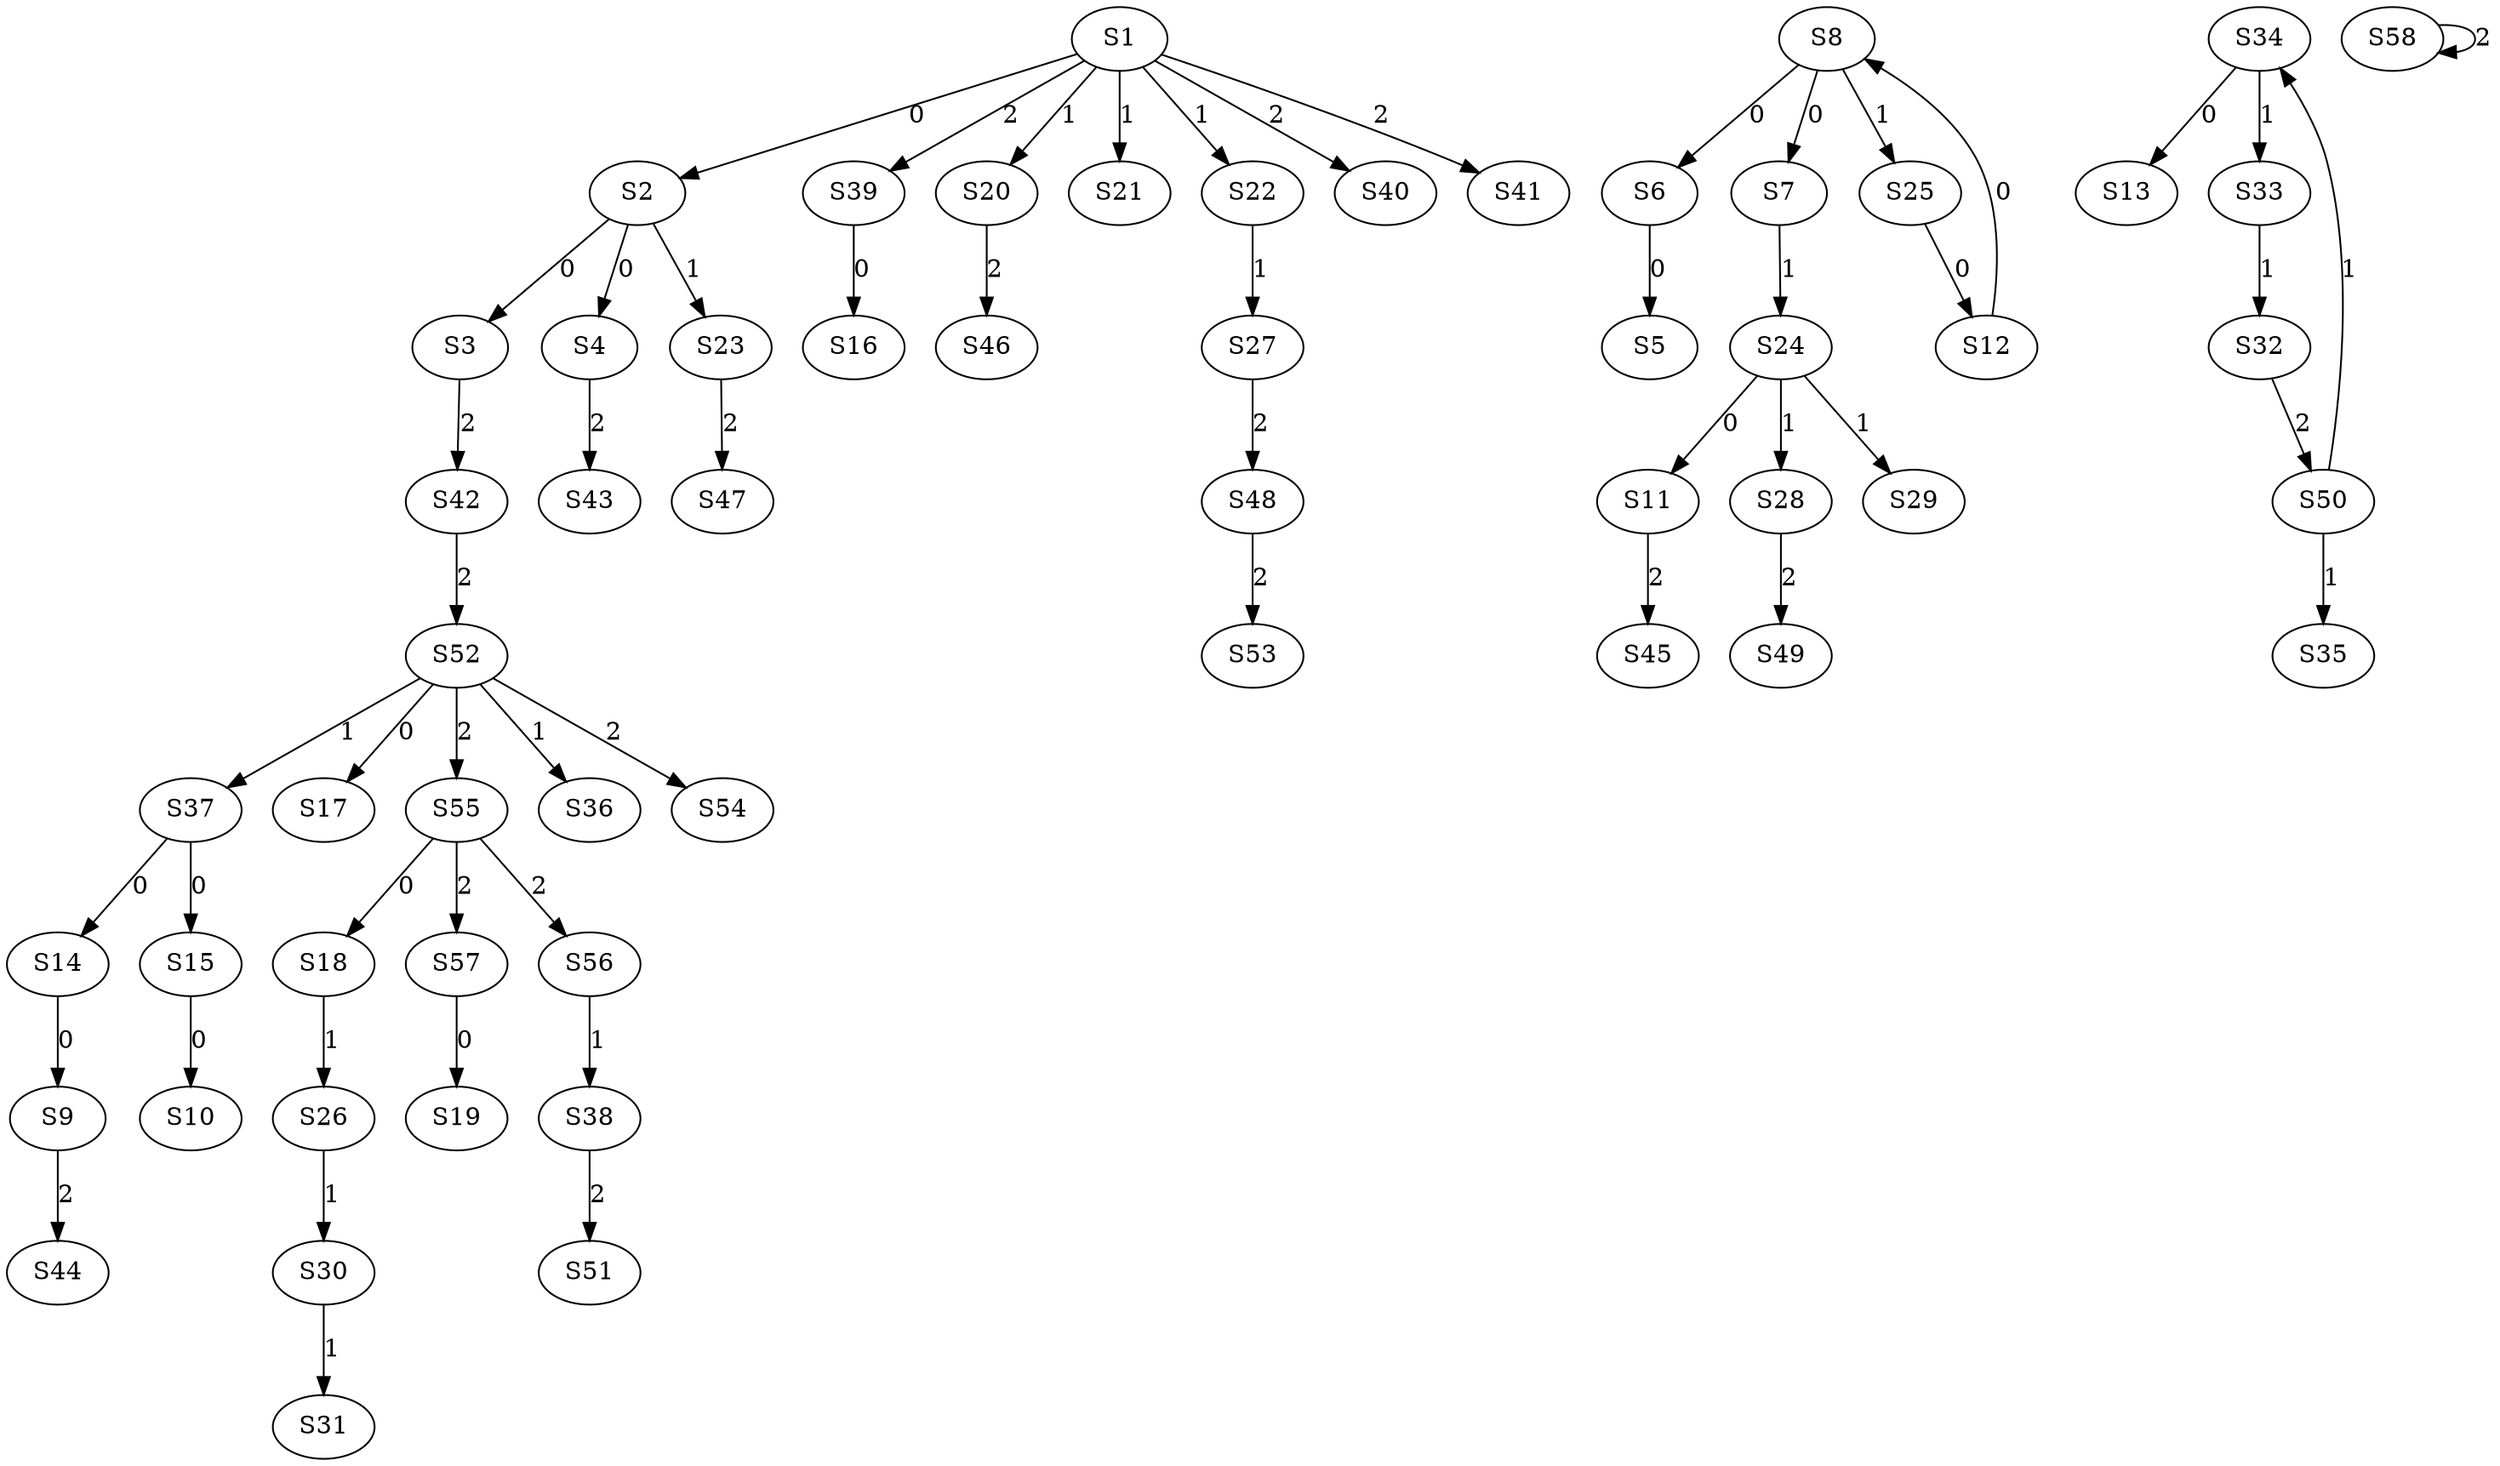 strict digraph {
	S1 -> S2 [ label = 0 ];
	S2 -> S3 [ label = 0 ];
	S2 -> S4 [ label = 0 ];
	S6 -> S5 [ label = 0 ];
	S8 -> S6 [ label = 0 ];
	S8 -> S7 [ label = 0 ];
	S12 -> S8 [ label = 0 ];
	S14 -> S9 [ label = 0 ];
	S15 -> S10 [ label = 0 ];
	S24 -> S11 [ label = 0 ];
	S25 -> S12 [ label = 0 ];
	S34 -> S13 [ label = 0 ];
	S37 -> S14 [ label = 0 ];
	S37 -> S15 [ label = 0 ];
	S39 -> S16 [ label = 0 ];
	S52 -> S17 [ label = 0 ];
	S55 -> S18 [ label = 0 ];
	S57 -> S19 [ label = 0 ];
	S1 -> S20 [ label = 1 ];
	S1 -> S21 [ label = 1 ];
	S1 -> S22 [ label = 1 ];
	S2 -> S23 [ label = 1 ];
	S7 -> S24 [ label = 1 ];
	S8 -> S25 [ label = 1 ];
	S18 -> S26 [ label = 1 ];
	S22 -> S27 [ label = 1 ];
	S24 -> S28 [ label = 1 ];
	S24 -> S29 [ label = 1 ];
	S26 -> S30 [ label = 1 ];
	S30 -> S31 [ label = 1 ];
	S33 -> S32 [ label = 1 ];
	S34 -> S33 [ label = 1 ];
	S50 -> S34 [ label = 1 ];
	S50 -> S35 [ label = 1 ];
	S52 -> S36 [ label = 1 ];
	S52 -> S37 [ label = 1 ];
	S56 -> S38 [ label = 1 ];
	S1 -> S39 [ label = 2 ];
	S1 -> S40 [ label = 2 ];
	S1 -> S41 [ label = 2 ];
	S3 -> S42 [ label = 2 ];
	S4 -> S43 [ label = 2 ];
	S9 -> S44 [ label = 2 ];
	S11 -> S45 [ label = 2 ];
	S20 -> S46 [ label = 2 ];
	S23 -> S47 [ label = 2 ];
	S27 -> S48 [ label = 2 ];
	S28 -> S49 [ label = 2 ];
	S32 -> S50 [ label = 2 ];
	S38 -> S51 [ label = 2 ];
	S42 -> S52 [ label = 2 ];
	S48 -> S53 [ label = 2 ];
	S52 -> S54 [ label = 2 ];
	S52 -> S55 [ label = 2 ];
	S55 -> S56 [ label = 2 ];
	S55 -> S57 [ label = 2 ];
	S58 -> S58 [ label = 2 ];
}